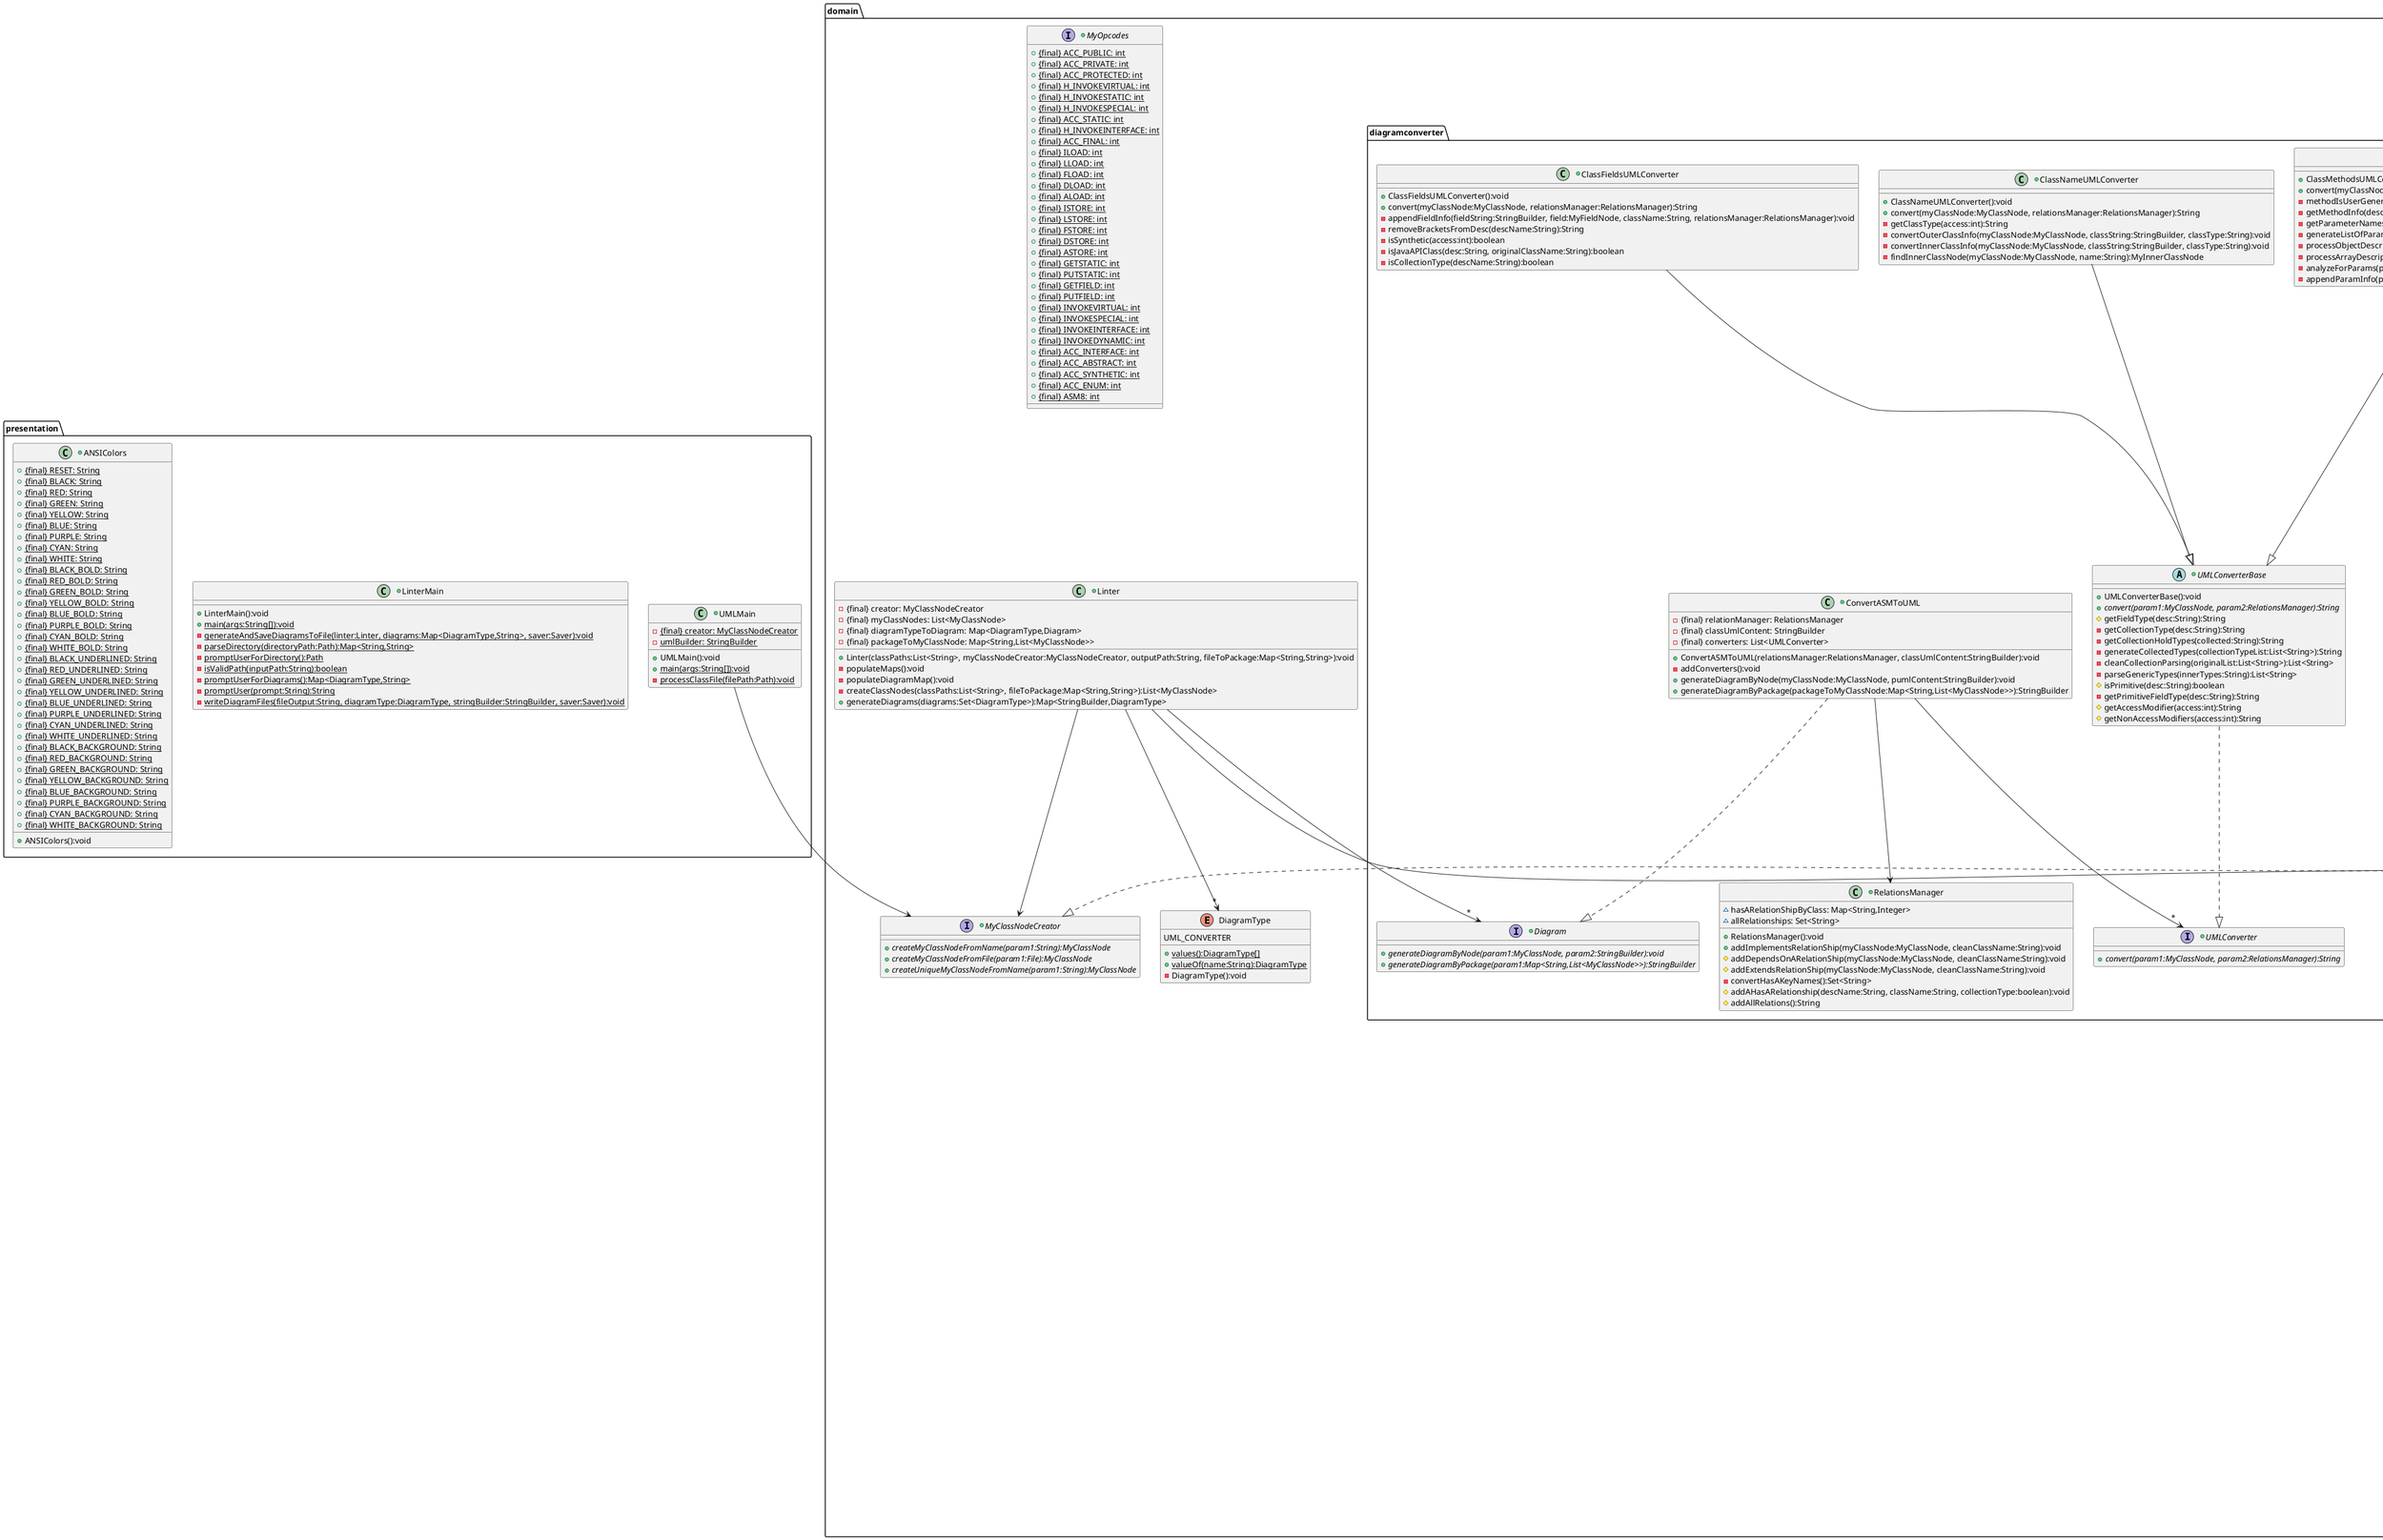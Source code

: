 @startuml
package presentation {
	+class UMLMain{
	-{static}{final} creator: MyClassNodeCreator
	-{static} umlBuilder: StringBuilder
	+UMLMain():void
	+{static}main(args:String[]):void
	-{static}processClassFile(filePath:Path):void
	}

+class LinterMain{
	+LinterMain():void
	+{static}main(args:String[]):void
	-{static}generateAndSaveDiagramsToFile(linter:Linter, diagrams:Map<DiagramType,String>, saver:Saver):void
	-{static}parseDirectory(directoryPath:Path):Map<String,String>
	-{static}promptUserForDirectory():Path
	-{static}isValidPath(inputPath:String):boolean
	-{static}promptUserForDiagrams():Map<DiagramType,String>
	-{static}promptUser(prompt:String):String
	-{static}writeDiagramFiles(fileOutput:String, diagramType:DiagramType, stringBuilder:StringBuilder, saver:Saver):void
	}

+class ANSIColors{
	+{static}{final} RESET: String
	+{static}{final} BLACK: String
	+{static}{final} RED: String
	+{static}{final} GREEN: String
	+{static}{final} YELLOW: String
	+{static}{final} BLUE: String
	+{static}{final} PURPLE: String
	+{static}{final} CYAN: String
	+{static}{final} WHITE: String
	+{static}{final} BLACK_BOLD: String
	+{static}{final} RED_BOLD: String
	+{static}{final} GREEN_BOLD: String
	+{static}{final} YELLOW_BOLD: String
	+{static}{final} BLUE_BOLD: String
	+{static}{final} PURPLE_BOLD: String
	+{static}{final} CYAN_BOLD: String
	+{static}{final} WHITE_BOLD: String
	+{static}{final} BLACK_UNDERLINED: String
	+{static}{final} RED_UNDERLINED: String
	+{static}{final} GREEN_UNDERLINED: String
	+{static}{final} YELLOW_UNDERLINED: String
	+{static}{final} BLUE_UNDERLINED: String
	+{static}{final} PURPLE_UNDERLINED: String
	+{static}{final} CYAN_UNDERLINED: String
	+{static}{final} WHITE_UNDERLINED: String
	+{static}{final} BLACK_BACKGROUND: String
	+{static}{final} RED_BACKGROUND: String
	+{static}{final} GREEN_BACKGROUND: String
	+{static}{final} YELLOW_BACKGROUND: String
	+{static}{final} BLUE_BACKGROUND: String
	+{static}{final} PURPLE_BACKGROUND: String
	+{static}{final} CYAN_BACKGROUND: String
	+{static}{final} WHITE_BACKGROUND: String
	+ANSIColors():void
	}

}
package domain.myasm {
	+class MyASMMethodInsnNode{
	-{final} methodInsnNode: MethodInsnNode
	-{final} factory: MyASMAbstractInsnNodeFactory
	+MyASMMethodInsnNode(methodInsnNode:AbstractInsnNode, factory:MyASMAbstractInsnNodeFactory):void
	+getNext():MyAbstractInsnNode
	+getOpcode():int
	+getType():int
	}

+class MyASMVarInsnNode{
	-{final} varInsnNode: VarInsnNode
	-{final} factory: MyASMAbstractInsnNodeFactory
	+MyASMVarInsnNode(varInsnNode:AbstractInsnNode, factory:MyASMAbstractInsnNodeFactory):void
	+getNext():MyAbstractInsnNode
	+getOpcode():int
	+getType():int
	}

+class MyASMClassNodeCreator{
	-{final} directoryPath: Path
	-{final} PACKAGE_NOT_FOUND: int
	+MyASMClassNodeCreator(directoryPath:Path):void
	-createMyClassNode(reader:ClassReader):MyClassNode
	+createMyClassNodeFromName(path:String):MyClassNode
	+createMyClassNodeFromFile(path:File):MyClassNode
	+createUniqueMyClassNodeFromName(className:String):MyClassNode
	-findRelativePath(desc:String):String
	}

+class MyASMClassNode{
	-{final} classNode: ClassNode
	+MyASMClassNode(classNode:ClassNode):void
	-convertInnerClasses():List<MyInnerClassNode>
	-convertFields():List<MyFieldNode>
	-convertMethods():List<MyMethodNode>
	+getClassNode():ClassNode
	}

+class MyASMLabel{
	-{final} label: Label
	+MyASMLabel(label:Label):void
	+equals(otherLabel:MyLabel):boolean
	+getLabel():Label
	}

+class MyASMLabelNode{
	-{final} labelNode: LabelNode
	-{final} factory: MyASMAbstractInsnNodeFactory
	+MyASMLabelNode(labelNode:AbstractInsnNode, factory:MyASMAbstractInsnNodeFactory):void
	+getNext():MyAbstractInsnNode
	+getOpcode():int
	+getType():int
	+getLabel():MyLabel
	}

+class MyASMFieldNode{
	-{final} fieldNode: FieldNode
	+MyASMFieldNode(fieldNode:FieldNode):void
	}

+class MyASMLocalVariableNode{
	-{final} localVariableNode: LocalVariableNode
	+MyASMLocalVariableNode(localVariableNode:LocalVariableNode):void
	}

+class MyASMAbstractInsnNodeFactory{
	+MyASMAbstractInsnNodeFactory():void
	+constructTypedInsnNode(node:AbstractInsnNode):MyAbstractInsnNode
	}

+class MyASMInnerClassNode{
	-{final} innerClassNode: InnerClassNode
	+MyASMInnerClassNode(icn:InnerClassNode):void
	}

+class MyASMMethodNode{
	-{final} methodNode: MethodNode
	-{final} factory: MyASMAbstractInsnNodeFactory
	+MyASMMethodNode(methodNode:MethodNode):void
	-convertInstructionNodes():List<MyAbstractInsnNode>
	-convertLocalVariableNodes():List<MyLocalVariableNode>
	}

+class MyASMType{
	-{final} type: Type
	+MyASMType(type:Type):void
	+MyASMType():void
	+getArgumentTypes():MyType[]
	+getType(typeDescriptor:String):MyType
	}

+class MyASMFieldInsnNode{
	-{final} fieldInsnNode: FieldInsnNode
	-{final} factory: MyASMAbstractInsnNodeFactory
	+MyASMFieldInsnNode(abstractInsnNode:AbstractInsnNode, factory:MyASMAbstractInsnNodeFactory):void
	+getNext():MyAbstractInsnNode
	+getOpcode():int
	+getType():int
	}

}
package datasource {
	+interface Saver{
	+{abstract}saveMessage(param1:String):void
	+{abstract}writeToFile(param1:String, param2:String, param3:String):void
	}

+class LintResultSaver{
	- logStream: PrintStream
	-{final} basePath: String
	+LintResultSaver(path:String):void
	+saveMessage(message:String):void
	+writeToFile(info:String, fileType:String, outputPath:String):void
	-createDirectory(path:String):void
	}

}
package domain {
	+class Linter{
	-{final} creator: MyClassNodeCreator
	-{final} myClassNodes: List<MyClassNode>
	-{final} diagramTypeToDiagram: Map<DiagramType,Diagram>
	-{final} packageToMyClassNode: Map<String,List<MyClassNode>>
	+Linter(classPaths:List<String>, myClassNodeCreator:MyClassNodeCreator, outputPath:String, fileToPackage:Map<String,String>):void
	-populateMaps():void
	-populateDiagramMap():void
	-createClassNodes(classPaths:List<String>, fileToPackage:Map<String,String>):List<MyClassNode>
	+generateDiagrams(diagrams:Set<DiagramType>):Map<StringBuilder,DiagramType>
	}

+interface MyClassNodeCreator{
	+{abstract}createMyClassNodeFromName(param1:String):MyClassNode
	+{abstract}createMyClassNodeFromFile(param1:File):MyClassNode
	+{abstract}createUniqueMyClassNodeFromName(param1:String):MyClassNode
	}

+abstract class MyLocalVariableNode{
	+ end: MyLabelNode
	+ index: int
	+ name: String
	+ start: MyLabelNode
	+MyLocalVariableNode():void
	}

+class MyDefaultInsnNode{
	+MyDefaultInsnNode():void
	+getNext():MyAbstractInsnNode
	+getOpcode():int
	+getType():int
	}

+abstract class MyType{
	+MyType():void
	+{abstract}getArgumentTypes():MyType[]
	+{abstract}getType(param1:String):MyType
	}

+abstract class MyFieldInsnNode{
	+ desc: String
	+ name: String
	+ owner: String
	+MyFieldInsnNode():void
	}

+abstract class MyClassNode{
	+ access: int
	+ fields: List<MyFieldNode>
	+ interfaces: List<String>
	+ methods: List<MyMethodNode>
	+ name: String
	+ superName: String
	+ innerClasses: List<MyInnerClassNode>
	+MyClassNode():void
	}

+abstract class MyMethodInsnNode{
	+ desc: String
	+ name: String
	+ owner: String
	+MyMethodInsnNode():void
	}

+abstract class MyAbstractInsnNode{
	+{static}{final} FIELD_INSN: int
	+{static}{final} LABEL: int
	+{static}{final} METHOD_INSN: int
	+{static}{final} VAR_INSN: int
	+MyAbstractInsnNode():void
	+{abstract}getNext():MyAbstractInsnNode
	+{abstract}getOpcode():int
	+{abstract}getType():int
	}

+abstract class MyFieldNode{
	+ access: int
	+ desc: String
	+ name: String
	+ signature: String
	+MyFieldNode():void
	}

+abstract class MyVarInsnNode{
	+ var: int
	+MyVarInsnNode():void
	}

+interface MyOpcodes{
	+{static}{final} ACC_PUBLIC: int
	+{static}{final} ACC_PRIVATE: int
	+{static}{final} ACC_PROTECTED: int
	+{static}{final} H_INVOKEVIRTUAL: int
	+{static}{final} H_INVOKESTATIC: int
	+{static}{final} H_INVOKESPECIAL: int
	+{static}{final} ACC_STATIC: int
	+{static}{final} H_INVOKEINTERFACE: int
	+{static}{final} ACC_FINAL: int
	+{static}{final} ILOAD: int
	+{static}{final} LLOAD: int
	+{static}{final} FLOAD: int
	+{static}{final} DLOAD: int
	+{static}{final} ALOAD: int
	+{static}{final} ISTORE: int
	+{static}{final} LSTORE: int
	+{static}{final} FSTORE: int
	+{static}{final} DSTORE: int
	+{static}{final} ASTORE: int
	+{static}{final} GETSTATIC: int
	+{static}{final} PUTSTATIC: int
	+{static}{final} GETFIELD: int
	+{static}{final} PUTFIELD: int
	+{static}{final} INVOKEVIRTUAL: int
	+{static}{final} INVOKESPECIAL: int
	+{static}{final} INVOKEINTERFACE: int
	+{static}{final} INVOKEDYNAMIC: int
	+{static}{final} ACC_INTERFACE: int
	+{static}{final} ACC_ABSTRACT: int
	+{static}{final} ACC_SYNTHETIC: int
	+{static}{final} ACC_ENUM: int
	+{static}{final} ASM8: int
	}

+abstract class MyMethodNode{
	+ access: int
	+ desc: String
	+ instructions: List<MyAbstractInsnNode>
	+ localVariables: List<MyLocalVariableNode>
	+ name: String
	+ signature: String
	+MyMethodNode():void
	}

enum DiagramType{
	UML_CONVERTER
	+{static}values():DiagramType[]
	+{static}valueOf(name:String):DiagramType
	-DiagramType():void
	}

+abstract class MyInnerClassNode{
	+ access: int
	+ name: String
	+MyInnerClassNode():void
	}

+abstract class MyLabelNode{
	+MyLabelNode():void
	+{abstract}getLabel():MyLabel
	}

+interface MyLabel{
	+{abstract}equals(param1:MyLabel):boolean
	}

}
package domain.diagramconverter {
	+interface Diagram{
	+{abstract}generateDiagramByNode(param1:MyClassNode, param2:StringBuilder):void
	+{abstract}generateDiagramByPackage(param1:Map<String,List<MyClassNode>>):StringBuilder
	}

+class ConvertASMToUML{
	-{final} relationManager: RelationsManager
	-{final} classUmlContent: StringBuilder
	-{final} converters: List<UMLConverter>
	+ConvertASMToUML(relationsManager:RelationsManager, classUmlContent:StringBuilder):void
	-addConverters():void
	+generateDiagramByNode(myClassNode:MyClassNode, pumlContent:StringBuilder):void
	+generateDiagramByPackage(packageToMyClassNode:Map<String,List<MyClassNode>>):StringBuilder
	}

+class ClassMethodsUMLConverter{
	+ClassMethodsUMLConverter():void
	+convert(myClassNode:MyClassNode, relationsManager:RelationsManager):String
	-methodIsUserGenerated(method:MyMethodNode):boolean
	-getMethodInfo(desc:String, methodNode:MyMethodNode):String
	-getParameterNames(methodNode:MyMethodNode, paramInfo:List<String>):List<String>
	-generateListOfParams(desc:String, params:List<String>):void
	-processObjectDescriptor(desc:String):String
	-processArrayDescriptor(desc:String):String
	-analyzeForParams(paramInfo:List<String>, paramNames:List<String>):String
	-appendParamInfo(paramsBuilder:StringBuilder, param:String, parameterName:String):void
	}

+interface UMLConverter{
	+{abstract}convert(param1:MyClassNode, param2:RelationsManager):String
	}

+class ClassNameUMLConverter{
	+ClassNameUMLConverter():void
	+convert(myClassNode:MyClassNode, relationsManager:RelationsManager):String
	-getClassType(access:int):String
	-convertOuterClassInfo(myClassNode:MyClassNode, classString:StringBuilder, classType:String):void
	-convertInnerClassInfo(myClassNode:MyClassNode, classString:StringBuilder, classType:String):void
	-findInnerClassNode(myClassNode:MyClassNode, name:String):MyInnerClassNode
	}

+class RelationsManager{
	~ hasARelationShipByClass: Map<String,Integer>
	~ allRelationships: Set<String>
	+RelationsManager():void
	+addImplementsRelationShip(myClassNode:MyClassNode, cleanClassName:String):void
	#addDependsOnARelationShip(myClassNode:MyClassNode, cleanClassName:String):void
	#addExtendsRelationShip(myClassNode:MyClassNode, cleanClassName:String):void
	-convertHasAKeyNames():Set<String>
	#addAHasARelationship(descName:String, className:String, collectionType:boolean):void
	#addAllRelations():String
	}

+abstract class UMLConverterBase{
	+UMLConverterBase():void
	+{abstract}convert(param1:MyClassNode, param2:RelationsManager):String
	#getFieldType(desc:String):String
	-getCollectionType(desc:String):String
	-getCollectionHoldTypes(collected:String):String
	-generateCollectedTypes(collectionTypeList:List<String>):String
	-cleanCollectionParsing(originalList:List<String>):List<String>
	-parseGenericTypes(innerTypes:String):List<String>
	#isPrimitive(desc:String):boolean
	-getPrimitiveFieldType(desc:String):String
	#getAccessModifier(access:int):String
	#getNonAccessModifiers(access:int):String
	}

+class ClassFieldsUMLConverter{
	+ClassFieldsUMLConverter():void
	+convert(myClassNode:MyClassNode, relationsManager:RelationsManager):String
	-appendFieldInfo(fieldString:StringBuilder, field:MyFieldNode, className:String, relationsManager:RelationsManager):void
	-removeBracketsFromDesc(descName:String):String
	-isSynthetic(access:int):boolean
	-isJavaAPIClass(desc:String, originalClassName:String):boolean
	-isCollectionType(descName:String):boolean
	}

}
package domain.constants {
	+class Constants{
	+{static}{final} PUML_TYPE: String
	+{static}{final} OUTPUT_DIRECTORY_FOR_CHECKS: String
	+{static}{final} OUTPUT_FOR_PUML_CLASSDIAGRAM: String
	+{static}{final} ABBREVIATION_ERROR: String
	+{static}{final} INVALID_PACKAGE: String
	+Constants():void
	}

}
MyASMFieldNode--|>MyFieldNode
MyASMClassNodeCreator..|>MyClassNodeCreator
MyASMInnerClassNode--|>MyInnerClassNode
MyASMFieldInsnNode-->FieldInsnNode
MyClassNode-->"*"MyFieldNode
LintResultSaver..|>Saver
MyASMFieldInsnNode-->MyASMAbstractInsnNodeFactory
Linter-->"*"DiagramType
MyClassNode-->"*"MyMethodNode
Linter-->"*"Diagram
MyASMMethodNode--|>MyMethodNode
MyClassNode-->"*"MyInnerClassNode
MyASMMethodNode-->MethodNode
ClassFieldsUMLConverter--|>UMLConverterBase
MyASMFieldInsnNode--|>MyFieldInsnNode
MyASMClassNode--|>MyClassNode
MyASMLabelNode--|>MyLabelNode
MyVarInsnNode--|>MyAbstractInsnNode
Linter-->MyClassNodeCreator
MyASMLabel..|>MyLabel
MyFieldInsnNode--|>MyAbstractInsnNode
MyMethodInsnNode--|>MyAbstractInsnNode
MyASMVarInsnNode-->VarInsnNode
MyASMLabelNode-->LabelNode
ConvertASMToUML-->"*"UMLConverter
MyMethodNode-->"*"MyAbstractInsnNode
UMLMain-->MyClassNodeCreator
MyMethodNode-->"*"MyLocalVariableNode
MyASMMethodNode-->MyASMAbstractInsnNodeFactory
MyASMType-->Type
MyASMLabel-->Label
MyASMLocalVariableNode-->LocalVariableNode
ConvertASMToUML-->RelationsManager
ClassNameUMLConverter--|>UMLConverterBase
UMLConverterBase..|>UMLConverter
MyLabelNode--|>MyAbstractInsnNode
ConvertASMToUML..|>Diagram
MyDefaultInsnNode--|>MyAbstractInsnNode
MyASMFieldNode-->FieldNode
MyASMLabelNode-->MyASMAbstractInsnNodeFactory
MyASMVarInsnNode--|>MyVarInsnNode
MyASMLocalVariableNode--|>MyLocalVariableNode
MyASMVarInsnNode-->MyASMAbstractInsnNodeFactory
MyASMType--|>MyType
MyASMMethodInsnNode--|>MyMethodInsnNode
ClassMethodsUMLConverter--|>UMLConverterBase
MyASMClassNode-->ClassNode
MyASMInnerClassNode-->InnerClassNode
MyLocalVariableNode-->"2"MyLabelNode
MyASMMethodInsnNode-->MethodInsnNode
MyASMMethodInsnNode-->MyASMAbstractInsnNodeFactory
Linter-->"*"MyClassNode
@enduml